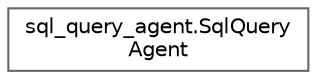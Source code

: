 digraph "Graphical Class Hierarchy"
{
 // LATEX_PDF_SIZE
  bgcolor="transparent";
  edge [fontname=Helvetica,fontsize=10,labelfontname=Helvetica,labelfontsize=10];
  node [fontname=Helvetica,fontsize=10,shape=box,height=0.2,width=0.4];
  rankdir="LR";
  Node0 [id="Node000000",label="sql_query_agent.SqlQuery\lAgent",height=0.2,width=0.4,color="grey40", fillcolor="white", style="filled",URL="$classsql__query__agent_1_1SqlQueryAgent.html",tooltip=" "];
}
